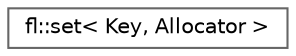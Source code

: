 digraph "Graphical Class Hierarchy"
{
 // INTERACTIVE_SVG=YES
 // LATEX_PDF_SIZE
  bgcolor="transparent";
  edge [fontname=Helvetica,fontsize=10,labelfontname=Helvetica,labelfontsize=10];
  node [fontname=Helvetica,fontsize=10,shape=box,height=0.2,width=0.4];
  rankdir="LR";
  Node0 [id="Node000000",label="fl::set\< Key, Allocator \>",height=0.2,width=0.4,color="grey40", fillcolor="white", style="filled",URL="$d9/df3/classfl_1_1set.html",tooltip=" "];
}
